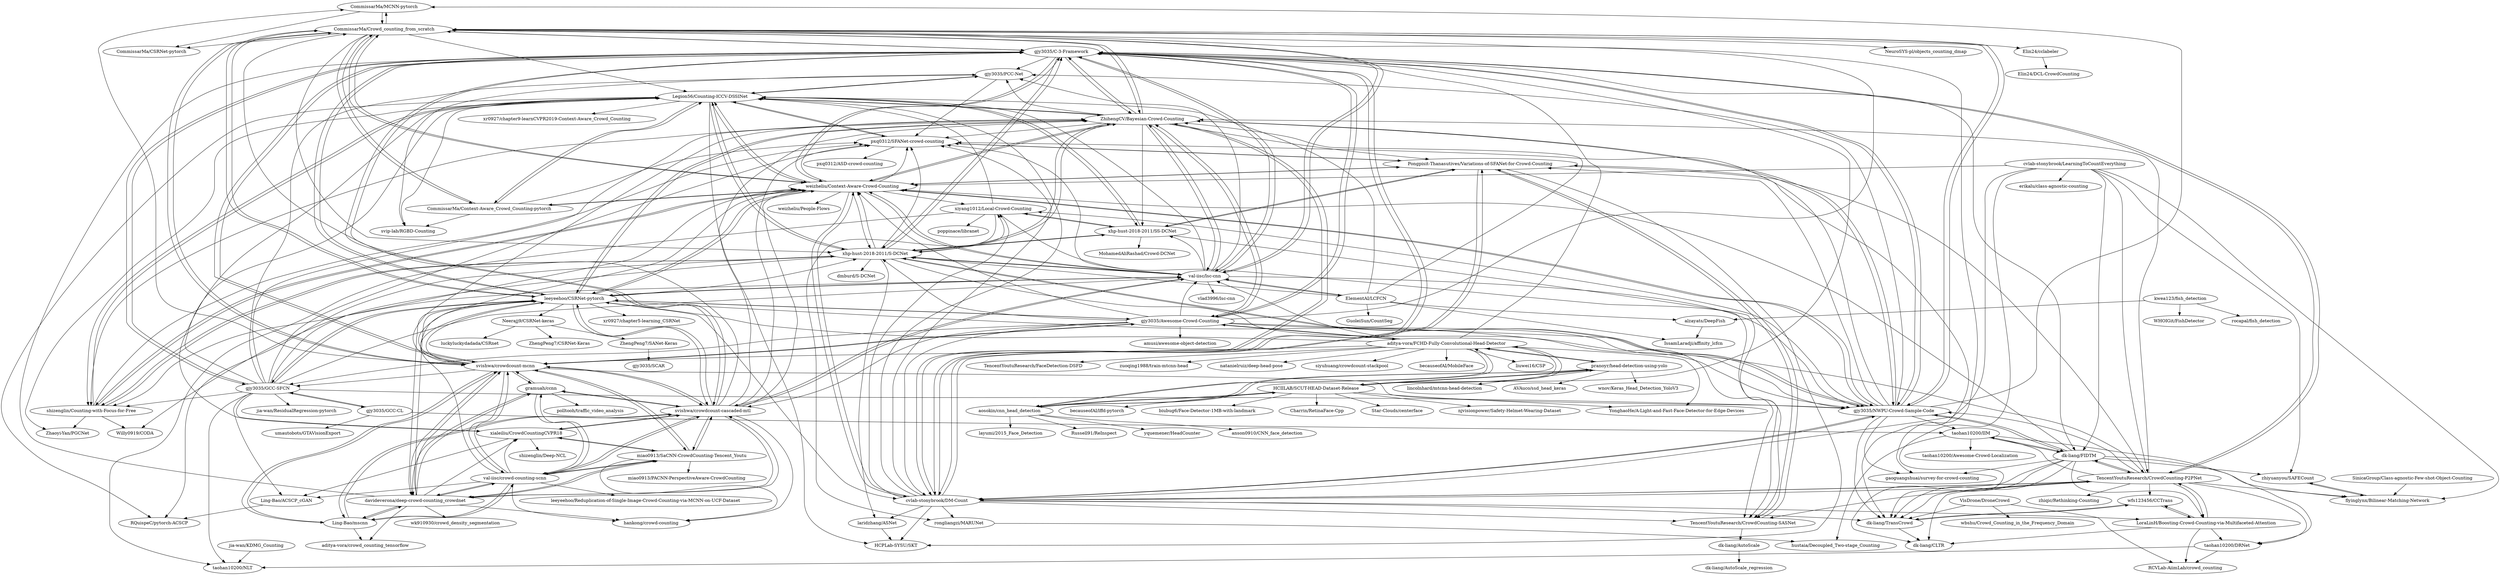 digraph G {
"CommissarMa/MCNN-pytorch" -> "CommissarMa/Crowd_counting_from_scratch"
"CommissarMa/MCNN-pytorch" -> "CommissarMa/CSRNet-pytorch"
"gjy3035/Awesome-Crowd-Counting" -> "gjy3035/C-3-Framework"
"gjy3035/Awesome-Crowd-Counting" -> "leeyeehoo/CSRNet-pytorch"
"gjy3035/Awesome-Crowd-Counting" -> "svishwa/crowdcount-mcnn"
"gjy3035/Awesome-Crowd-Counting" -> "ZhihengCV/Bayesian-Crowd-Counting"
"gjy3035/Awesome-Crowd-Counting" -> "weizheliu/Context-Aware-Crowd-Counting"
"gjy3035/Awesome-Crowd-Counting" -> "gjy3035/NWPU-Crowd-Sample-Code"
"gjy3035/Awesome-Crowd-Counting" -> "CommissarMa/Crowd_counting_from_scratch"
"gjy3035/Awesome-Crowd-Counting" -> "TencentYoutuResearch/CrowdCounting-P2PNet"
"gjy3035/Awesome-Crowd-Counting" -> "gjy3035/GCC-SFCN"
"gjy3035/Awesome-Crowd-Counting" -> "cvlab-stonybrook/DM-Count"
"gjy3035/Awesome-Crowd-Counting" -> "svishwa/crowdcount-cascaded-mtl"
"gjy3035/Awesome-Crowd-Counting" -> "val-iisc/lsc-cnn"
"gjy3035/Awesome-Crowd-Counting" -> "xhp-hust-2018-2011/S-DCNet"
"gjy3035/Awesome-Crowd-Counting" -> "amusi/awesome-object-detection" ["e"=1]
"gjy3035/Awesome-Crowd-Counting" -> "aditya-vora/FCHD-Fully-Convolutional-Head-Detector"
"svishwa/crowdcount-mcnn" -> "svishwa/crowdcount-cascaded-mtl"
"svishwa/crowdcount-mcnn" -> "val-iisc/crowd-counting-scnn"
"svishwa/crowdcount-mcnn" -> "davideverona/deep-crowd-counting_crowdnet"
"svishwa/crowdcount-mcnn" -> "leeyeehoo/CSRNet-pytorch"
"svishwa/crowdcount-mcnn" -> "gjy3035/C-3-Framework"
"svishwa/crowdcount-mcnn" -> "gjy3035/Awesome-Crowd-Counting"
"svishwa/crowdcount-mcnn" -> "Ling-Bao/mscnn"
"svishwa/crowdcount-mcnn" -> "CommissarMa/Crowd_counting_from_scratch"
"svishwa/crowdcount-mcnn" -> "miao0913/SaCNN-CrowdCounting-Tencent_Youtu"
"svishwa/crowdcount-mcnn" -> "gjy3035/NWPU-Crowd-Sample-Code"
"svishwa/crowdcount-mcnn" -> "ZhihengCV/Bayesian-Crowd-Counting"
"svishwa/crowdcount-mcnn" -> "gramuah/ccnn"
"svishwa/crowdcount-mcnn" -> "CommissarMa/MCNN-pytorch"
"svishwa/crowdcount-mcnn" -> "weizheliu/Context-Aware-Crowd-Counting"
"svishwa/crowdcount-mcnn" -> "gjy3035/GCC-SFCN"
"TencentYoutuResearch/CrowdCounting-P2PNet" -> "dk-liang/FIDTM"
"TencentYoutuResearch/CrowdCounting-P2PNet" -> "LoraLinH/Boosting-Crowd-Counting-via-Multifaceted-Attention"
"TencentYoutuResearch/CrowdCounting-P2PNet" -> "dk-liang/TransCrowd"
"TencentYoutuResearch/CrowdCounting-P2PNet" -> "cvlab-stonybrook/DM-Count"
"TencentYoutuResearch/CrowdCounting-P2PNet" -> "dk-liang/CLTR"
"TencentYoutuResearch/CrowdCounting-P2PNet" -> "gjy3035/NWPU-Crowd-Sample-Code"
"TencentYoutuResearch/CrowdCounting-P2PNet" -> "taohan10200/DRNet"
"TencentYoutuResearch/CrowdCounting-P2PNet" -> "Pongpisit-Thanasutives/Variations-of-SFANet-for-Crowd-Counting"
"TencentYoutuResearch/CrowdCounting-P2PNet" -> "flyinglynx/Bilinear-Matching-Network"
"TencentYoutuResearch/CrowdCounting-P2PNet" -> "ZhihengCV/Bayesian-Crowd-Counting"
"TencentYoutuResearch/CrowdCounting-P2PNet" -> "TencentYoutuResearch/CrowdCounting-SASNet"
"TencentYoutuResearch/CrowdCounting-P2PNet" -> "gjy3035/C-3-Framework"
"TencentYoutuResearch/CrowdCounting-P2PNet" -> "zhiqic/Rethinking-Counting"
"TencentYoutuResearch/CrowdCounting-P2PNet" -> "taohan10200/IIM"
"TencentYoutuResearch/CrowdCounting-P2PNet" -> "wfs123456/CCTrans"
"CommissarMa/Crowd_counting_from_scratch" -> "CommissarMa/MCNN-pytorch"
"CommissarMa/Crowd_counting_from_scratch" -> "gjy3035/NWPU-Crowd-Sample-Code"
"CommissarMa/Crowd_counting_from_scratch" -> "CommissarMa/Context-Aware_Crowd_Counting-pytorch"
"CommissarMa/Crowd_counting_from_scratch" -> "CommissarMa/CSRNet-pytorch"
"CommissarMa/Crowd_counting_from_scratch" -> "gjy3035/C-3-Framework"
"CommissarMa/Crowd_counting_from_scratch" -> "weizheliu/Context-Aware-Crowd-Counting"
"CommissarMa/Crowd_counting_from_scratch" -> "ZhihengCV/Bayesian-Crowd-Counting"
"CommissarMa/Crowd_counting_from_scratch" -> "leeyeehoo/CSRNet-pytorch"
"CommissarMa/Crowd_counting_from_scratch" -> "svishwa/crowdcount-mcnn"
"CommissarMa/Crowd_counting_from_scratch" -> "gaoguangshuai/survey-for-crowd-counting"
"CommissarMa/Crowd_counting_from_scratch" -> "Elin24/cclabeler"
"CommissarMa/Crowd_counting_from_scratch" -> "Legion56/Counting-ICCV-DSSINet"
"CommissarMa/Crowd_counting_from_scratch" -> "NeuroSYS-pl/objects_counting_dmap" ["e"=1]
"CommissarMa/Crowd_counting_from_scratch" -> "xhp-hust-2018-2011/S-DCNet"
"CommissarMa/Crowd_counting_from_scratch" -> "val-iisc/lsc-cnn"
"Elin24/cclabeler" -> "Elin24/DCL-CrowdCounting"
"Ling-Bao/mscnn" -> "svishwa/crowdcount-cascaded-mtl"
"Ling-Bao/mscnn" -> "svishwa/crowdcount-mcnn"
"Ling-Bao/mscnn" -> "aditya-vora/crowd_counting_tensorflow"
"Ling-Bao/mscnn" -> "val-iisc/crowd-counting-scnn"
"Ling-Bao/mscnn" -> "davideverona/deep-crowd-counting_crowdnet"
"ZhihengCV/Bayesian-Crowd-Counting" -> "cvlab-stonybrook/DM-Count"
"ZhihengCV/Bayesian-Crowd-Counting" -> "xhp-hust-2018-2011/S-DCNet"
"ZhihengCV/Bayesian-Crowd-Counting" -> "weizheliu/Context-Aware-Crowd-Counting"
"ZhihengCV/Bayesian-Crowd-Counting" -> "Legion56/Counting-ICCV-DSSINet"
"ZhihengCV/Bayesian-Crowd-Counting" -> "gjy3035/C-3-Framework"
"ZhihengCV/Bayesian-Crowd-Counting" -> "gjy3035/NWPU-Crowd-Sample-Code"
"ZhihengCV/Bayesian-Crowd-Counting" -> "leeyeehoo/CSRNet-pytorch"
"ZhihengCV/Bayesian-Crowd-Counting" -> "gjy3035/Awesome-Crowd-Counting"
"ZhihengCV/Bayesian-Crowd-Counting" -> "shizenglin/Counting-with-Focus-for-Free"
"ZhihengCV/Bayesian-Crowd-Counting" -> "CommissarMa/Crowd_counting_from_scratch"
"ZhihengCV/Bayesian-Crowd-Counting" -> "xhp-hust-2018-2011/SS-DCNet"
"ZhihengCV/Bayesian-Crowd-Counting" -> "val-iisc/lsc-cnn"
"ZhihengCV/Bayesian-Crowd-Counting" -> "gjy3035/PCC-Net"
"ZhihengCV/Bayesian-Crowd-Counting" -> "Pongpisit-Thanasutives/Variations-of-SFANet-for-Crowd-Counting"
"ZhihengCV/Bayesian-Crowd-Counting" -> "pxq0312/SFANet-crowd-counting"
"cvlab-stonybrook/DM-Count" -> "ZhihengCV/Bayesian-Crowd-Counting"
"cvlab-stonybrook/DM-Count" -> "weizheliu/Context-Aware-Crowd-Counting"
"cvlab-stonybrook/DM-Count" -> "LoraLinH/Boosting-Crowd-Counting-via-Multifaceted-Attention"
"cvlab-stonybrook/DM-Count" -> "TencentYoutuResearch/CrowdCounting-SASNet"
"cvlab-stonybrook/DM-Count" -> "xiyang1012/Local-Crowd-Counting"
"cvlab-stonybrook/DM-Count" -> "TencentYoutuResearch/CrowdCounting-P2PNet"
"cvlab-stonybrook/DM-Count" -> "Pongpisit-Thanasutives/Variations-of-SFANet-for-Crowd-Counting"
"cvlab-stonybrook/DM-Count" -> "gjy3035/NWPU-Crowd-Sample-Code"
"cvlab-stonybrook/DM-Count" -> "rongliangzi/MARUNet"
"cvlab-stonybrook/DM-Count" -> "Legion56/Counting-ICCV-DSSINet"
"cvlab-stonybrook/DM-Count" -> "HCPLab-SYSU/SKT"
"cvlab-stonybrook/DM-Count" -> "laridzhang/ASNet"
"cvlab-stonybrook/DM-Count" -> "dk-liang/TransCrowd"
"cvlab-stonybrook/DM-Count" -> "pxq0312/SFANet-crowd-counting"
"cvlab-stonybrook/DM-Count" -> "gjy3035/C-3-Framework"
"gjy3035/C-3-Framework" -> "gjy3035/Awesome-Crowd-Counting"
"gjy3035/C-3-Framework" -> "leeyeehoo/CSRNet-pytorch"
"gjy3035/C-3-Framework" -> "ZhihengCV/Bayesian-Crowd-Counting"
"gjy3035/C-3-Framework" -> "gjy3035/NWPU-Crowd-Sample-Code"
"gjy3035/C-3-Framework" -> "CommissarMa/Crowd_counting_from_scratch"
"gjy3035/C-3-Framework" -> "svishwa/crowdcount-mcnn"
"gjy3035/C-3-Framework" -> "weizheliu/Context-Aware-Crowd-Counting"
"gjy3035/C-3-Framework" -> "xhp-hust-2018-2011/S-DCNet"
"gjy3035/C-3-Framework" -> "gjy3035/GCC-SFCN"
"gjy3035/C-3-Framework" -> "val-iisc/lsc-cnn"
"gjy3035/C-3-Framework" -> "cvlab-stonybrook/DM-Count"
"gjy3035/C-3-Framework" -> "svishwa/crowdcount-cascaded-mtl"
"gjy3035/C-3-Framework" -> "gjy3035/PCC-Net"
"gjy3035/C-3-Framework" -> "TencentYoutuResearch/CrowdCounting-P2PNet"
"gjy3035/C-3-Framework" -> "dk-liang/FIDTM"
"leeyeehoo/CSRNet-pytorch" -> "gjy3035/C-3-Framework"
"leeyeehoo/CSRNet-pytorch" -> "gjy3035/Awesome-Crowd-Counting"
"leeyeehoo/CSRNet-pytorch" -> "svishwa/crowdcount-mcnn"
"leeyeehoo/CSRNet-pytorch" -> "weizheliu/Context-Aware-Crowd-Counting"
"leeyeehoo/CSRNet-pytorch" -> "ZhihengCV/Bayesian-Crowd-Counting"
"leeyeehoo/CSRNet-pytorch" -> "val-iisc/lsc-cnn"
"leeyeehoo/CSRNet-pytorch" -> "CommissarMa/Crowd_counting_from_scratch"
"leeyeehoo/CSRNet-pytorch" -> "svishwa/crowdcount-cascaded-mtl"
"leeyeehoo/CSRNet-pytorch" -> "gjy3035/GCC-SFCN"
"leeyeehoo/CSRNet-pytorch" -> "cvlab-stonybrook/DM-Count"
"leeyeehoo/CSRNet-pytorch" -> "gjy3035/NWPU-Crowd-Sample-Code"
"leeyeehoo/CSRNet-pytorch" -> "xhp-hust-2018-2011/S-DCNet"
"leeyeehoo/CSRNet-pytorch" -> "davideverona/deep-crowd-counting_crowdnet"
"leeyeehoo/CSRNet-pytorch" -> "xr0927/chapter5-learning_CSRNet"
"leeyeehoo/CSRNet-pytorch" -> "Neerajj9/CSRNet-keras"
"ElementAI/LCFCN" -> "IssamLaradji/affinity_lcfcn"
"ElementAI/LCFCN" -> "val-iisc/lsc-cnn"
"ElementAI/LCFCN" -> "GuoleiSun/CountSeg" ["e"=1]
"ElementAI/LCFCN" -> "xhp-hust-2018-2011/S-DCNet"
"ElementAI/LCFCN" -> "Legion56/Counting-ICCV-DSSINet"
"ElementAI/LCFCN" -> "ZhihengCV/Bayesian-Crowd-Counting"
"ElementAI/LCFCN" -> "alzayats/DeepFish"
"LoraLinH/Boosting-Crowd-Counting-via-Multifaceted-Attention" -> "wfs123456/CCTrans"
"LoraLinH/Boosting-Crowd-Counting-via-Multifaceted-Attention" -> "taohan10200/DRNet"
"LoraLinH/Boosting-Crowd-Counting-via-Multifaceted-Attention" -> "RCVLab-AiimLab/crowd_counting"
"LoraLinH/Boosting-Crowd-Counting-via-Multifaceted-Attention" -> "dk-liang/CLTR"
"LoraLinH/Boosting-Crowd-Counting-via-Multifaceted-Attention" -> "TencentYoutuResearch/CrowdCounting-P2PNet"
"dk-liang/FIDTM" -> "taohan10200/IIM"
"dk-liang/FIDTM" -> "dk-liang/CLTR"
"dk-liang/FIDTM" -> "TencentYoutuResearch/CrowdCounting-P2PNet"
"dk-liang/FIDTM" -> "weizheliu/Context-Aware-Crowd-Counting"
"dk-liang/FIDTM" -> "zhiyuanyou/SAFECount"
"dk-liang/FIDTM" -> "gjy3035/NWPU-Crowd-Sample-Code"
"dk-liang/FIDTM" -> "dk-liang/TransCrowd"
"dk-liang/FIDTM" -> "cvlab-stonybrook/DM-Count"
"dk-liang/FIDTM" -> "LoraLinH/Boosting-Crowd-Counting-via-Multifaceted-Attention"
"dk-liang/FIDTM" -> "gaoguangshuai/survey-for-crowd-counting"
"dk-liang/FIDTM" -> "flyinglynx/Bilinear-Matching-Network"
"gjy3035/NWPU-Crowd-Sample-Code" -> "weizheliu/Context-Aware-Crowd-Counting"
"gjy3035/NWPU-Crowd-Sample-Code" -> "CommissarMa/Crowd_counting_from_scratch"
"gjy3035/NWPU-Crowd-Sample-Code" -> "gjy3035/C-3-Framework"
"gjy3035/NWPU-Crowd-Sample-Code" -> "xhp-hust-2018-2011/S-DCNet"
"gjy3035/NWPU-Crowd-Sample-Code" -> "pxq0312/SFANet-crowd-counting"
"gjy3035/NWPU-Crowd-Sample-Code" -> "gjy3035/PCC-Net"
"gjy3035/NWPU-Crowd-Sample-Code" -> "dk-liang/TransCrowd"
"gjy3035/NWPU-Crowd-Sample-Code" -> "gaoguangshuai/survey-for-crowd-counting"
"gjy3035/NWPU-Crowd-Sample-Code" -> "ZhihengCV/Bayesian-Crowd-Counting"
"gjy3035/NWPU-Crowd-Sample-Code" -> "xiyang1012/Local-Crowd-Counting"
"gjy3035/NWPU-Crowd-Sample-Code" -> "cvlab-stonybrook/DM-Count"
"gjy3035/NWPU-Crowd-Sample-Code" -> "CommissarMa/MCNN-pytorch"
"gjy3035/NWPU-Crowd-Sample-Code" -> "dk-liang/FIDTM"
"gjy3035/NWPU-Crowd-Sample-Code" -> "Pongpisit-Thanasutives/Variations-of-SFANet-for-Crowd-Counting"
"gjy3035/NWPU-Crowd-Sample-Code" -> "taohan10200/IIM"
"val-iisc/lsc-cnn" -> "xhp-hust-2018-2011/S-DCNet"
"val-iisc/lsc-cnn" -> "gjy3035/PCC-Net"
"val-iisc/lsc-cnn" -> "weizheliu/Context-Aware-Crowd-Counting"
"val-iisc/lsc-cnn" -> "vlad3996/lsc-cnn"
"val-iisc/lsc-cnn" -> "Legion56/Counting-ICCV-DSSINet"
"val-iisc/lsc-cnn" -> "ZhihengCV/Bayesian-Crowd-Counting"
"val-iisc/lsc-cnn" -> "leeyeehoo/CSRNet-pytorch"
"val-iisc/lsc-cnn" -> "gjy3035/C-3-Framework"
"val-iisc/lsc-cnn" -> "svishwa/crowdcount-cascaded-mtl"
"val-iisc/lsc-cnn" -> "xhp-hust-2018-2011/SS-DCNet"
"val-iisc/lsc-cnn" -> "ElementAI/LCFCN"
"val-iisc/lsc-cnn" -> "gjy3035/NWPU-Crowd-Sample-Code"
"val-iisc/lsc-cnn" -> "pxq0312/SFANet-crowd-counting"
"val-iisc/lsc-cnn" -> "CommissarMa/Crowd_counting_from_scratch"
"val-iisc/lsc-cnn" -> "shizenglin/Counting-with-Focus-for-Free"
"wfs123456/CCTrans" -> "dk-liang/TransCrowd"
"wfs123456/CCTrans" -> "LoraLinH/Boosting-Crowd-Counting-via-Multifaceted-Attention"
"pranoyr/head-detection-using-yolo" -> "aditya-vora/FCHD-Fully-Convolutional-Head-Detector"
"pranoyr/head-detection-using-yolo" -> "HCIILAB/SCUT-HEAD-Dataset-Release"
"pranoyr/head-detection-using-yolo" -> "aosokin/cnn_head_detection"
"pranoyr/head-detection-using-yolo" -> "lincolnhard/mtcnn-head-detection"
"pranoyr/head-detection-using-yolo" -> "AVAuco/ssd_head_keras"
"pranoyr/head-detection-using-yolo" -> "wnov/Keras_Head_Detection_YoloV3"
"aditya-vora/FCHD-Fully-Convolutional-Head-Detector" -> "HCIILAB/SCUT-HEAD-Dataset-Release"
"aditya-vora/FCHD-Fully-Convolutional-Head-Detector" -> "pranoyr/head-detection-using-yolo"
"aditya-vora/FCHD-Fully-Convolutional-Head-Detector" -> "YonghaoHe/A-Light-and-Fast-Face-Detector-for-Edge-Devices" ["e"=1]
"aditya-vora/FCHD-Fully-Convolutional-Head-Detector" -> "gjy3035/C-3-Framework"
"aditya-vora/FCHD-Fully-Convolutional-Head-Detector" -> "liuwei16/CSP" ["e"=1]
"aditya-vora/FCHD-Fully-Convolutional-Head-Detector" -> "val-iisc/lsc-cnn"
"aditya-vora/FCHD-Fully-Convolutional-Head-Detector" -> "aosokin/cnn_head_detection"
"aditya-vora/FCHD-Fully-Convolutional-Head-Detector" -> "TencentYoutuResearch/FaceDetection-DSFD" ["e"=1]
"aditya-vora/FCHD-Fully-Convolutional-Head-Detector" -> "gjy3035/Awesome-Crowd-Counting"
"aditya-vora/FCHD-Fully-Convolutional-Head-Detector" -> "svishwa/crowdcount-mcnn"
"aditya-vora/FCHD-Fully-Convolutional-Head-Detector" -> "zuoqing1988/train-mtcnn-head"
"aditya-vora/FCHD-Fully-Convolutional-Head-Detector" -> "natanielruiz/deep-head-pose" ["e"=1]
"aditya-vora/FCHD-Fully-Convolutional-Head-Detector" -> "siyuhuang/crowdcount-stackpool"
"aditya-vora/FCHD-Fully-Convolutional-Head-Detector" -> "leeyeehoo/CSRNet-pytorch"
"aditya-vora/FCHD-Fully-Convolutional-Head-Detector" -> "becauseofAI/MobileFace" ["e"=1]
"Pongpisit-Thanasutives/Variations-of-SFANet-for-Crowd-Counting" -> "pxq0312/SFANet-crowd-counting"
"Pongpisit-Thanasutives/Variations-of-SFANet-for-Crowd-Counting" -> "TencentYoutuResearch/CrowdCounting-SASNet"
"Pongpisit-Thanasutives/Variations-of-SFANet-for-Crowd-Counting" -> "weizheliu/Context-Aware-Crowd-Counting"
"Pongpisit-Thanasutives/Variations-of-SFANet-for-Crowd-Counting" -> "xhp-hust-2018-2011/SS-DCNet"
"Pongpisit-Thanasutives/Variations-of-SFANet-for-Crowd-Counting" -> "dk-liang/TransCrowd"
"Pongpisit-Thanasutives/Variations-of-SFANet-for-Crowd-Counting" -> "HCPLab-SYSU/SKT"
"Pongpisit-Thanasutives/Variations-of-SFANet-for-Crowd-Counting" -> "cvlab-stonybrook/DM-Count"
"TencentYoutuResearch/CrowdCounting-SASNet" -> "dk-liang/AutoScale"
"TencentYoutuResearch/CrowdCounting-SASNet" -> "Pongpisit-Thanasutives/Variations-of-SFANet-for-Crowd-Counting"
"ZhengPeng7/SANet-Keras" -> "gjy3035/SCAR"
"miao0913/SaCNN-CrowdCounting-Tencent_Youtu" -> "val-iisc/crowd-counting-scnn"
"miao0913/SaCNN-CrowdCounting-Tencent_Youtu" -> "hankong/crowd-counting"
"miao0913/SaCNN-CrowdCounting-Tencent_Youtu" -> "davideverona/deep-crowd-counting_crowdnet"
"miao0913/SaCNN-CrowdCounting-Tencent_Youtu" -> "xialeiliu/CrowdCountingCVPR18"
"miao0913/SaCNN-CrowdCounting-Tencent_Youtu" -> "svishwa/crowdcount-cascaded-mtl"
"miao0913/SaCNN-CrowdCounting-Tencent_Youtu" -> "miao0913/PACNN-PerspectiveAware-CrowdCounting"
"miao0913/SaCNN-CrowdCounting-Tencent_Youtu" -> "svishwa/crowdcount-mcnn"
"cvlab-stonybrook/LearningToCountEverything" -> "zhiyuanyou/SAFECount"
"cvlab-stonybrook/LearningToCountEverything" -> "erikalu/class-agnostic-counting"
"cvlab-stonybrook/LearningToCountEverything" -> "flyinglynx/Bilinear-Matching-Network"
"cvlab-stonybrook/LearningToCountEverything" -> "cvlab-stonybrook/DM-Count"
"cvlab-stonybrook/LearningToCountEverything" -> "dk-liang/FIDTM"
"cvlab-stonybrook/LearningToCountEverything" -> "weizheliu/Context-Aware-Crowd-Counting"
"cvlab-stonybrook/LearningToCountEverything" -> "TencentYoutuResearch/CrowdCounting-P2PNet"
"cvlab-stonybrook/LearningToCountEverything" -> "dk-liang/TransCrowd"
"val-iisc/crowd-counting-scnn" -> "davideverona/deep-crowd-counting_crowdnet"
"val-iisc/crowd-counting-scnn" -> "svishwa/crowdcount-mcnn"
"val-iisc/crowd-counting-scnn" -> "svishwa/crowdcount-cascaded-mtl"
"val-iisc/crowd-counting-scnn" -> "miao0913/SaCNN-CrowdCounting-Tencent_Youtu"
"val-iisc/crowd-counting-scnn" -> "gramuah/ccnn"
"val-iisc/crowd-counting-scnn" -> "xialeiliu/CrowdCountingCVPR18"
"val-iisc/crowd-counting-scnn" -> "Ling-Bao/mscnn"
"val-iisc/crowd-counting-scnn" -> "hankong/crowd-counting"
"val-iisc/crowd-counting-scnn" -> "Ling-Bao/ACSCP_cGAN"
"val-iisc/crowd-counting-scnn" -> "leeyeehoo/Reduplication-of-Single-Image-Crowd-Counting-via-MCNN-on-UCF-Dataset"
"val-iisc/crowd-counting-scnn" -> "leeyeehoo/CSRNet-pytorch"
"alzayats/DeepFish" -> "IssamLaradji/affinity_lcfcn"
"kwea123/fish_detection" -> "WHOIGit/FishDetector"
"kwea123/fish_detection" -> "rocapal/fish_detection"
"kwea123/fish_detection" -> "alzayats/DeepFish"
"HCIILAB/SCUT-HEAD-Dataset-Release" -> "aditya-vora/FCHD-Fully-Convolutional-Head-Detector"
"HCIILAB/SCUT-HEAD-Dataset-Release" -> "pranoyr/head-detection-using-yolo"
"HCIILAB/SCUT-HEAD-Dataset-Release" -> "aosokin/cnn_head_detection"
"HCIILAB/SCUT-HEAD-Dataset-Release" -> "njvisionpower/Safety-Helmet-Wearing-Dataset" ["e"=1]
"HCIILAB/SCUT-HEAD-Dataset-Release" -> "YonghaoHe/A-Light-and-Fast-Face-Detector-for-Edge-Devices" ["e"=1]
"HCIILAB/SCUT-HEAD-Dataset-Release" -> "becauseofAI/lffd-pytorch" ["e"=1]
"HCIILAB/SCUT-HEAD-Dataset-Release" -> "gjy3035/C-3-Framework"
"HCIILAB/SCUT-HEAD-Dataset-Release" -> "biubug6/Face-Detector-1MB-with-landmark" ["e"=1]
"HCIILAB/SCUT-HEAD-Dataset-Release" -> "Charrin/RetinaFace-Cpp" ["e"=1]
"HCIILAB/SCUT-HEAD-Dataset-Release" -> "Star-Clouds/centerface" ["e"=1]
"jia-wan/KDMG_Counting" -> "taohan10200/NLT"
"weizheliu/Context-Aware-Crowd-Counting" -> "CommissarMa/Context-Aware_Crowd_Counting-pytorch"
"weizheliu/Context-Aware-Crowd-Counting" -> "Legion56/Counting-ICCV-DSSINet"
"weizheliu/Context-Aware-Crowd-Counting" -> "gjy3035/NWPU-Crowd-Sample-Code"
"weizheliu/Context-Aware-Crowd-Counting" -> "ZhihengCV/Bayesian-Crowd-Counting"
"weizheliu/Context-Aware-Crowd-Counting" -> "shizenglin/Counting-with-Focus-for-Free"
"weizheliu/Context-Aware-Crowd-Counting" -> "xhp-hust-2018-2011/S-DCNet"
"weizheliu/Context-Aware-Crowd-Counting" -> "Pongpisit-Thanasutives/Variations-of-SFANet-for-Crowd-Counting"
"weizheliu/Context-Aware-Crowd-Counting" -> "cvlab-stonybrook/DM-Count"
"weizheliu/Context-Aware-Crowd-Counting" -> "pxq0312/SFANet-crowd-counting"
"weizheliu/Context-Aware-Crowd-Counting" -> "xiyang1012/Local-Crowd-Counting"
"weizheliu/Context-Aware-Crowd-Counting" -> "leeyeehoo/CSRNet-pytorch"
"weizheliu/Context-Aware-Crowd-Counting" -> "val-iisc/lsc-cnn"
"weizheliu/Context-Aware-Crowd-Counting" -> "CommissarMa/Crowd_counting_from_scratch"
"weizheliu/Context-Aware-Crowd-Counting" -> "gjy3035/C-3-Framework"
"weizheliu/Context-Aware-Crowd-Counting" -> "weizheliu/People-Flows"
"xhp-hust-2018-2011/S-DCNet" -> "xhp-hust-2018-2011/SS-DCNet"
"xhp-hust-2018-2011/S-DCNet" -> "ZhihengCV/Bayesian-Crowd-Counting"
"xhp-hust-2018-2011/S-DCNet" -> "Legion56/Counting-ICCV-DSSINet"
"xhp-hust-2018-2011/S-DCNet" -> "shizenglin/Counting-with-Focus-for-Free"
"xhp-hust-2018-2011/S-DCNet" -> "val-iisc/lsc-cnn"
"xhp-hust-2018-2011/S-DCNet" -> "weizheliu/Context-Aware-Crowd-Counting"
"xhp-hust-2018-2011/S-DCNet" -> "gjy3035/NWPU-Crowd-Sample-Code"
"xhp-hust-2018-2011/S-DCNet" -> "Willy0919/CODA"
"xhp-hust-2018-2011/S-DCNet" -> "xiyang1012/Local-Crowd-Counting"
"xhp-hust-2018-2011/S-DCNet" -> "gjy3035/C-3-Framework"
"xhp-hust-2018-2011/S-DCNet" -> "RQuispeC/pytorch-ACSCP"
"xhp-hust-2018-2011/S-DCNet" -> "dmburd/S-DCNet"
"xhp-hust-2018-2011/S-DCNet" -> "laridzhang/ASNet"
"xhp-hust-2018-2011/S-DCNet" -> "pxq0312/SFANet-crowd-counting"
"xhp-hust-2018-2011/S-DCNet" -> "TencentYoutuResearch/CrowdCounting-SASNet"
"svishwa/crowdcount-cascaded-mtl" -> "svishwa/crowdcount-mcnn"
"svishwa/crowdcount-cascaded-mtl" -> "val-iisc/crowd-counting-scnn"
"svishwa/crowdcount-cascaded-mtl" -> "davideverona/deep-crowd-counting_crowdnet"
"svishwa/crowdcount-cascaded-mtl" -> "Ling-Bao/mscnn"
"svishwa/crowdcount-cascaded-mtl" -> "xialeiliu/CrowdCountingCVPR18"
"svishwa/crowdcount-cascaded-mtl" -> "miao0913/SaCNN-CrowdCounting-Tencent_Youtu"
"svishwa/crowdcount-cascaded-mtl" -> "gjy3035/C-3-Framework"
"svishwa/crowdcount-cascaded-mtl" -> "val-iisc/lsc-cnn"
"svishwa/crowdcount-cascaded-mtl" -> "leeyeehoo/CSRNet-pytorch"
"svishwa/crowdcount-cascaded-mtl" -> "ZhihengCV/Bayesian-Crowd-Counting"
"svishwa/crowdcount-cascaded-mtl" -> "gramuah/ccnn"
"svishwa/crowdcount-cascaded-mtl" -> "weizheliu/Context-Aware-Crowd-Counting"
"svishwa/crowdcount-cascaded-mtl" -> "hankong/crowd-counting"
"svishwa/crowdcount-cascaded-mtl" -> "CommissarMa/Crowd_counting_from_scratch"
"svishwa/crowdcount-cascaded-mtl" -> "pxq0312/SFANet-crowd-counting"
"shizenglin/Counting-with-Focus-for-Free" -> "Legion56/Counting-ICCV-DSSINet"
"shizenglin/Counting-with-Focus-for-Free" -> "xhp-hust-2018-2011/S-DCNet"
"shizenglin/Counting-with-Focus-for-Free" -> "weizheliu/Context-Aware-Crowd-Counting"
"shizenglin/Counting-with-Focus-for-Free" -> "Willy0919/CODA"
"shizenglin/Counting-with-Focus-for-Free" -> "pxq0312/SFANet-crowd-counting"
"shizenglin/Counting-with-Focus-for-Free" -> "Zhaoyi-Yan/PGCNet"
"flyinglynx/Bilinear-Matching-Network" -> "zhiyuanyou/SAFECount"
"zhiyuanyou/SAFECount" -> "flyinglynx/Bilinear-Matching-Network"
"gjy3035/GCC-CL" -> "gjy3035/GCC-SFCN"
"gjy3035/GCC-CL" -> "taohan10200/IIM"
"gjy3035/GCC-CL" -> "umautobots/GTAVisionExport" ["e"=1]
"gjy3035/GCC-SFCN" -> "gjy3035/GCC-CL"
"gjy3035/GCC-SFCN" -> "Legion56/Counting-ICCV-DSSINet"
"gjy3035/GCC-SFCN" -> "gjy3035/PCC-Net"
"gjy3035/GCC-SFCN" -> "gjy3035/C-3-Framework"
"gjy3035/GCC-SFCN" -> "shizenglin/Counting-with-Focus-for-Free"
"gjy3035/GCC-SFCN" -> "xialeiliu/CrowdCountingCVPR18"
"gjy3035/GCC-SFCN" -> "leeyeehoo/CSRNet-pytorch"
"gjy3035/GCC-SFCN" -> "ZhihengCV/Bayesian-Crowd-Counting"
"gjy3035/GCC-SFCN" -> "taohan10200/NLT"
"gjy3035/GCC-SFCN" -> "jia-wan/ResidualRegression-pytorch"
"gjy3035/GCC-SFCN" -> "Ling-Bao/ACSCP_cGAN"
"gjy3035/GCC-SFCN" -> "gjy3035/NWPU-Crowd-Sample-Code"
"gjy3035/GCC-SFCN" -> "weizheliu/Context-Aware-Crowd-Counting"
"gjy3035/GCC-SFCN" -> "pxq0312/SFANet-crowd-counting"
"gjy3035/GCC-SFCN" -> "val-iisc/lsc-cnn"
"xialeiliu/CrowdCountingCVPR18" -> "Legion56/Counting-ICCV-DSSINet"
"xialeiliu/CrowdCountingCVPR18" -> "shizenglin/Deep-NCL"
"xialeiliu/CrowdCountingCVPR18" -> "svishwa/crowdcount-cascaded-mtl"
"xialeiliu/CrowdCountingCVPR18" -> "miao0913/SaCNN-CrowdCounting-Tencent_Youtu"
"xialeiliu/CrowdCountingCVPR18" -> "Ling-Bao/ACSCP_cGAN"
"gramuah/ccnn" -> "val-iisc/crowd-counting-scnn"
"gramuah/ccnn" -> "polltooh/traffic_video_analysis"
"gramuah/ccnn" -> "davideverona/deep-crowd-counting_crowdnet"
"gramuah/ccnn" -> "svishwa/crowdcount-cascaded-mtl"
"gramuah/ccnn" -> "svishwa/crowdcount-mcnn"
"davideverona/deep-crowd-counting_crowdnet" -> "val-iisc/crowd-counting-scnn"
"davideverona/deep-crowd-counting_crowdnet" -> "svishwa/crowdcount-mcnn"
"davideverona/deep-crowd-counting_crowdnet" -> "svishwa/crowdcount-cascaded-mtl"
"davideverona/deep-crowd-counting_crowdnet" -> "miao0913/SaCNN-CrowdCounting-Tencent_Youtu"
"davideverona/deep-crowd-counting_crowdnet" -> "gramuah/ccnn"
"davideverona/deep-crowd-counting_crowdnet" -> "wk910930/crowd_density_segmentation"
"davideverona/deep-crowd-counting_crowdnet" -> "Ling-Bao/mscnn"
"davideverona/deep-crowd-counting_crowdnet" -> "leeyeehoo/CSRNet-pytorch"
"davideverona/deep-crowd-counting_crowdnet" -> "hankong/crowd-counting"
"davideverona/deep-crowd-counting_crowdnet" -> "xialeiliu/CrowdCountingCVPR18"
"davideverona/deep-crowd-counting_crowdnet" -> "aditya-vora/crowd_counting_tensorflow"
"davideverona/deep-crowd-counting_crowdnet" -> "gjy3035/C-3-Framework"
"gjy3035/PCC-Net" -> "svip-lab/RGBD-Counting"
"gjy3035/PCC-Net" -> "Legion56/Counting-ICCV-DSSINet"
"gjy3035/PCC-Net" -> "pxq0312/SFANet-crowd-counting"
"taohan10200/IIM" -> "dk-liang/FIDTM"
"taohan10200/IIM" -> "taohan10200/DRNet"
"taohan10200/IIM" -> "taohan10200/Awesome-Crowd-Localization"
"taohan10200/IIM" -> "hustaia/Decoupled_Two-stage_Counting"
"Legion56/Counting-ICCV-DSSINet" -> "Zhaoyi-Yan/PGCNet"
"Legion56/Counting-ICCV-DSSINet" -> "pxq0312/SFANet-crowd-counting"
"Legion56/Counting-ICCV-DSSINet" -> "RQuispeC/pytorch-ACSCP"
"Legion56/Counting-ICCV-DSSINet" -> "weizheliu/Context-Aware-Crowd-Counting"
"Legion56/Counting-ICCV-DSSINet" -> "shizenglin/Counting-with-Focus-for-Free"
"Legion56/Counting-ICCV-DSSINet" -> "xhp-hust-2018-2011/S-DCNet"
"Legion56/Counting-ICCV-DSSINet" -> "xhp-hust-2018-2011/SS-DCNet"
"Legion56/Counting-ICCV-DSSINet" -> "CommissarMa/Context-Aware_Crowd_Counting-pytorch"
"Legion56/Counting-ICCV-DSSINet" -> "svip-lab/RGBD-Counting"
"Legion56/Counting-ICCV-DSSINet" -> "gjy3035/PCC-Net"
"Legion56/Counting-ICCV-DSSINet" -> "xr0927/chapter9-learnCVPR2019-Context-Aware_Crowd_Counting"
"Legion56/Counting-ICCV-DSSINet" -> "ZhihengCV/Bayesian-Crowd-Counting"
"Legion56/Counting-ICCV-DSSINet" -> "HCPLab-SYSU/SKT"
"dk-liang/TransCrowd" -> "wfs123456/CCTrans"
"dk-liang/TransCrowd" -> "dk-liang/CLTR"
"CommissarMa/Context-Aware_Crowd_Counting-pytorch" -> "weizheliu/Context-Aware-Crowd-Counting"
"CommissarMa/Context-Aware_Crowd_Counting-pytorch" -> "Legion56/Counting-ICCV-DSSINet"
"CommissarMa/Context-Aware_Crowd_Counting-pytorch" -> "CommissarMa/Crowd_counting_from_scratch"
"CommissarMa/Context-Aware_Crowd_Counting-pytorch" -> "svip-lab/RGBD-Counting"
"CommissarMa/Context-Aware_Crowd_Counting-pytorch" -> "pxq0312/SFANet-crowd-counting"
"SinicaGroup/Class-agnostic-Few-shot-Object-Counting" -> "flyinglynx/Bilinear-Matching-Network"
"VisDrone/DroneCrowd" -> "RCVLab-AiimLab/crowd_counting"
"VisDrone/DroneCrowd" -> "wbshu/Crowd_Counting_in_the_Frequency_Domain"
"VisDrone/DroneCrowd" -> "dk-liang/TransCrowd"
"aosokin/cnn_head_detection" -> "pranoyr/head-detection-using-yolo"
"aosokin/cnn_head_detection" -> "Russell91/ReInspect" ["e"=1]
"aosokin/cnn_head_detection" -> "HCIILAB/SCUT-HEAD-Dataset-Release"
"aosokin/cnn_head_detection" -> "yquemener/HeadCounter"
"aosokin/cnn_head_detection" -> "anson0910/CNN_face_detection" ["e"=1]
"aosokin/cnn_head_detection" -> "aditya-vora/FCHD-Fully-Convolutional-Head-Detector"
"aosokin/cnn_head_detection" -> "layumi/2015_Face_Detection" ["e"=1]
"Neerajj9/CSRNet-keras" -> "ZhengPeng7/CSRNet-Keras"
"Neerajj9/CSRNet-keras" -> "luckyluckydadada/CSRnet"
"Neerajj9/CSRNet-keras" -> "ZhengPeng7/SANet-Keras"
"Ling-Bao/ACSCP_cGAN" -> "RQuispeC/pytorch-ACSCP"
"laridzhang/ASNet" -> "HCPLab-SYSU/SKT"
"pxq0312/SFANet-crowd-counting" -> "pxq0312/ASD-crowd-counting"
"pxq0312/SFANet-crowd-counting" -> "Legion56/Counting-ICCV-DSSINet"
"pxq0312/SFANet-crowd-counting" -> "Pongpisit-Thanasutives/Variations-of-SFANet-for-Crowd-Counting"
"rongliangzi/MARUNet" -> "hustaia/Decoupled_Two-stage_Counting"
"xhp-hust-2018-2011/SS-DCNet" -> "xhp-hust-2018-2011/S-DCNet"
"xhp-hust-2018-2011/SS-DCNet" -> "Legion56/Counting-ICCV-DSSINet"
"xhp-hust-2018-2011/SS-DCNet" -> "xiyang1012/Local-Crowd-Counting"
"xhp-hust-2018-2011/SS-DCNet" -> "TencentYoutuResearch/CrowdCounting-SASNet"
"xhp-hust-2018-2011/SS-DCNet" -> "MohamedAliRashad/Crowd-DCNet"
"xhp-hust-2018-2011/SS-DCNet" -> "Pongpisit-Thanasutives/Variations-of-SFANet-for-Crowd-Counting"
"taohan10200/DRNet" -> "RCVLab-AiimLab/crowd_counting"
"taohan10200/DRNet" -> "taohan10200/NLT"
"xiyang1012/Local-Crowd-Counting" -> "rongliangzi/MARUNet"
"xiyang1012/Local-Crowd-Counting" -> "xhp-hust-2018-2011/SS-DCNet"
"xiyang1012/Local-Crowd-Counting" -> "taohan10200/NLT"
"xiyang1012/Local-Crowd-Counting" -> "Legion56/Counting-ICCV-DSSINet"
"xiyang1012/Local-Crowd-Counting" -> "TencentYoutuResearch/CrowdCounting-SASNet"
"xiyang1012/Local-Crowd-Counting" -> "poppinace/libranet"
"dk-liang/AutoScale" -> "dk-liang/AutoScale_regression"
"CommissarMa/MCNN-pytorch" ["l"="34.11,34.087"]
"CommissarMa/Crowd_counting_from_scratch" ["l"="34.104,34.105"]
"CommissarMa/CSRNet-pytorch" ["l"="34.132,34.073"]
"gjy3035/Awesome-Crowd-Counting" ["l"="34.048,34.122"]
"gjy3035/C-3-Framework" ["l"="34.072,34.125"]
"leeyeehoo/CSRNet-pytorch" ["l"="34.08,34.097"]
"svishwa/crowdcount-mcnn" ["l"="34.06,34.093"]
"ZhihengCV/Bayesian-Crowd-Counting" ["l"="34.091,34.12"]
"weizheliu/Context-Aware-Crowd-Counting" ["l"="34.102,34.129"]
"gjy3035/NWPU-Crowd-Sample-Code" ["l"="34.09,34.135"]
"TencentYoutuResearch/CrowdCounting-P2PNet" ["l"="34.082,34.167"]
"gjy3035/GCC-SFCN" ["l"="34.075,34.114"]
"cvlab-stonybrook/DM-Count" ["l"="34.092,34.148"]
"svishwa/crowdcount-cascaded-mtl" ["l"="34.074,34.084"]
"val-iisc/lsc-cnn" ["l"="34.094,34.107"]
"xhp-hust-2018-2011/S-DCNet" ["l"="34.104,34.118"]
"amusi/awesome-object-detection" ["l"="34.384,35.388"]
"aditya-vora/FCHD-Fully-Convolutional-Head-Detector" ["l"="34.007,34.116"]
"val-iisc/crowd-counting-scnn" ["l"="34.059,34.06"]
"davideverona/deep-crowd-counting_crowdnet" ["l"="34.07,34.068"]
"Ling-Bao/mscnn" ["l"="34.082,34.06"]
"miao0913/SaCNN-CrowdCounting-Tencent_Youtu" ["l"="34.047,34.059"]
"gramuah/ccnn" ["l"="34.036,34.069"]
"dk-liang/FIDTM" ["l"="34.096,34.17"]
"LoraLinH/Boosting-Crowd-Counting-via-Multifaceted-Attention" ["l"="34.082,34.186"]
"dk-liang/TransCrowd" ["l"="34.096,34.182"]
"dk-liang/CLTR" ["l"="34.082,34.197"]
"taohan10200/DRNet" ["l"="34.068,34.19"]
"Pongpisit-Thanasutives/Variations-of-SFANet-for-Crowd-Counting" ["l"="34.108,34.148"]
"flyinglynx/Bilinear-Matching-Network" ["l"="34.11,34.203"]
"TencentYoutuResearch/CrowdCounting-SASNet" ["l"="34.13,34.155"]
"zhiqic/Rethinking-Counting" ["l"="34.052,34.199"]
"taohan10200/IIM" ["l"="34.059,34.175"]
"wfs123456/CCTrans" ["l"="34.094,34.197"]
"CommissarMa/Context-Aware_Crowd_Counting-pytorch" ["l"="34.132,34.121"]
"gaoguangshuai/survey-for-crowd-counting" ["l"="34.118,34.159"]
"Elin24/cclabeler" ["l"="34.174,34.089"]
"Legion56/Counting-ICCV-DSSINet" ["l"="34.116,34.118"]
"NeuroSYS-pl/objects_counting_dmap" ["l"="15.95,37.121"]
"Elin24/DCL-CrowdCounting" ["l"="34.202,34.087"]
"aditya-vora/crowd_counting_tensorflow" ["l"="34.086,34.04"]
"shizenglin/Counting-with-Focus-for-Free" ["l"="34.127,34.11"]
"xhp-hust-2018-2011/SS-DCNet" ["l"="34.126,34.134"]
"gjy3035/PCC-Net" ["l"="34.114,34.109"]
"pxq0312/SFANet-crowd-counting" ["l"="34.114,34.127"]
"xiyang1012/Local-Crowd-Counting" ["l"="34.119,34.145"]
"rongliangzi/MARUNet" ["l"="34.067,34.162"]
"HCPLab-SYSU/SKT" ["l"="34.082,34.152"]
"laridzhang/ASNet" ["l"="34.068,34.147"]
"xr0927/chapter5-learning_CSRNet" ["l"="34.108,34.056"]
"Neerajj9/CSRNet-keras" ["l"="34.108,34.018"]
"ElementAI/LCFCN" ["l"="34.135,34.089"]
"IssamLaradji/affinity_lcfcn" ["l"="34.166,34.068"]
"GuoleiSun/CountSeg" ["l"="30.806,37.52"]
"alzayats/DeepFish" ["l"="34.187,34.058"]
"RCVLab-AiimLab/crowd_counting" ["l"="34.071,34.211"]
"zhiyuanyou/SAFECount" ["l"="34.124,34.201"]
"vlad3996/lsc-cnn" ["l"="34.116,34.07"]
"pranoyr/head-detection-using-yolo" ["l"="33.953,34.116"]
"HCIILAB/SCUT-HEAD-Dataset-Release" ["l"="33.98,34.115"]
"aosokin/cnn_head_detection" ["l"="33.963,34.098"]
"lincolnhard/mtcnn-head-detection" ["l"="33.913,34.124"]
"AVAuco/ssd_head_keras" ["l"="33.92,34.106"]
"wnov/Keras_Head_Detection_YoloV3" ["l"="33.93,34.128"]
"YonghaoHe/A-Light-and-Fast-Face-Detector-for-Edge-Devices" ["l"="35.023,33.305"]
"liuwei16/CSP" ["l"="34.678,36.477"]
"TencentYoutuResearch/FaceDetection-DSFD" ["l"="34.157,35.37"]
"zuoqing1988/train-mtcnn-head" ["l"="33.961,34.141"]
"natanielruiz/deep-head-pose" ["l"="34.86,33.259"]
"siyuhuang/crowdcount-stackpool" ["l"="33.981,34.149"]
"becauseofAI/MobileFace" ["l"="-33.616,-15.882"]
"dk-liang/AutoScale" ["l"="34.17,34.172"]
"ZhengPeng7/SANet-Keras" ["l"="34.118,33.983"]
"gjy3035/SCAR" ["l"="34.123,33.964"]
"hankong/crowd-counting" ["l"="34.063,34.047"]
"xialeiliu/CrowdCountingCVPR18" ["l"="34.055,34.076"]
"miao0913/PACNN-PerspectiveAware-CrowdCounting" ["l"="34.031,34.034"]
"cvlab-stonybrook/LearningToCountEverything" ["l"="34.119,34.182"]
"erikalu/class-agnostic-counting" ["l"="34.151,34.209"]
"Ling-Bao/ACSCP_cGAN" ["l"="34.045,34.086"]
"leeyeehoo/Reduplication-of-Single-Image-Crowd-Counting-via-MCNN-on-UCF-Dataset" ["l"="34.049,34.028"]
"kwea123/fish_detection" ["l"="34.227,34.037"]
"WHOIGit/FishDetector" ["l"="34.251,34.035"]
"rocapal/fish_detection" ["l"="34.241,34.019"]
"njvisionpower/Safety-Helmet-Wearing-Dataset" ["l"="31.95,36.307"]
"becauseofAI/lffd-pytorch" ["l"="35.008,33.258"]
"biubug6/Face-Detector-1MB-with-landmark" ["l"="35.032,33.323"]
"Charrin/RetinaFace-Cpp" ["l"="35.035,33.371"]
"Star-Clouds/centerface" ["l"="35.046,33.336"]
"jia-wan/KDMG_Counting" ["l"="34.14,34.181"]
"taohan10200/NLT" ["l"="34.104,34.162"]
"weizheliu/People-Flows" ["l"="34.159,34.144"]
"Willy0919/CODA" ["l"="34.144,34.103"]
"RQuispeC/pytorch-ACSCP" ["l"="34.096,34.089"]
"dmburd/S-DCNet" ["l"="34.06,34.107"]
"Zhaoyi-Yan/PGCNet" ["l"="34.159,34.107"]
"gjy3035/GCC-CL" ["l"="34.04,34.149"]
"umautobots/GTAVisionExport" ["l"="29.285,42.963"]
"jia-wan/ResidualRegression-pytorch" ["l"="34.032,34.1"]
"shizenglin/Deep-NCL" ["l"="34.019,34.046"]
"polltooh/traffic_video_analysis" ["l"="33.997,34.05"]
"wk910930/crowd_density_segmentation" ["l"="34.07,34.033"]
"svip-lab/RGBD-Counting" ["l"="34.148,34.116"]
"taohan10200/Awesome-Crowd-Localization" ["l"="34.029,34.196"]
"hustaia/Decoupled_Two-stage_Counting" ["l"="34.04,34.178"]
"xr0927/chapter9-learnCVPR2019-Context-Aware_Crowd_Counting" ["l"="34.166,34.122"]
"SinicaGroup/Class-agnostic-Few-shot-Object-Counting" ["l"="34.124,34.239"]
"VisDrone/DroneCrowd" ["l"="34.08,34.228"]
"wbshu/Crowd_Counting_in_the_Frequency_Domain" ["l"="34.075,34.249"]
"Russell91/ReInspect" ["l"="34.43,35.039"]
"yquemener/HeadCounter" ["l"="33.926,34.077"]
"anson0910/CNN_face_detection" ["l"="34.864,33.519"]
"layumi/2015_Face_Detection" ["l"="34.841,33.529"]
"ZhengPeng7/CSRNet-Keras" ["l"="34.127,34.002"]
"luckyluckydadada/CSRnet" ["l"="34.1,33.995"]
"pxq0312/ASD-crowd-counting" ["l"="34.15,34.134"]
"MohamedAliRashad/Crowd-DCNet" ["l"="34.148,34.147"]
"poppinace/libranet" ["l"="34.155,34.163"]
"dk-liang/AutoScale_regression" ["l"="34.191,34.18"]
}